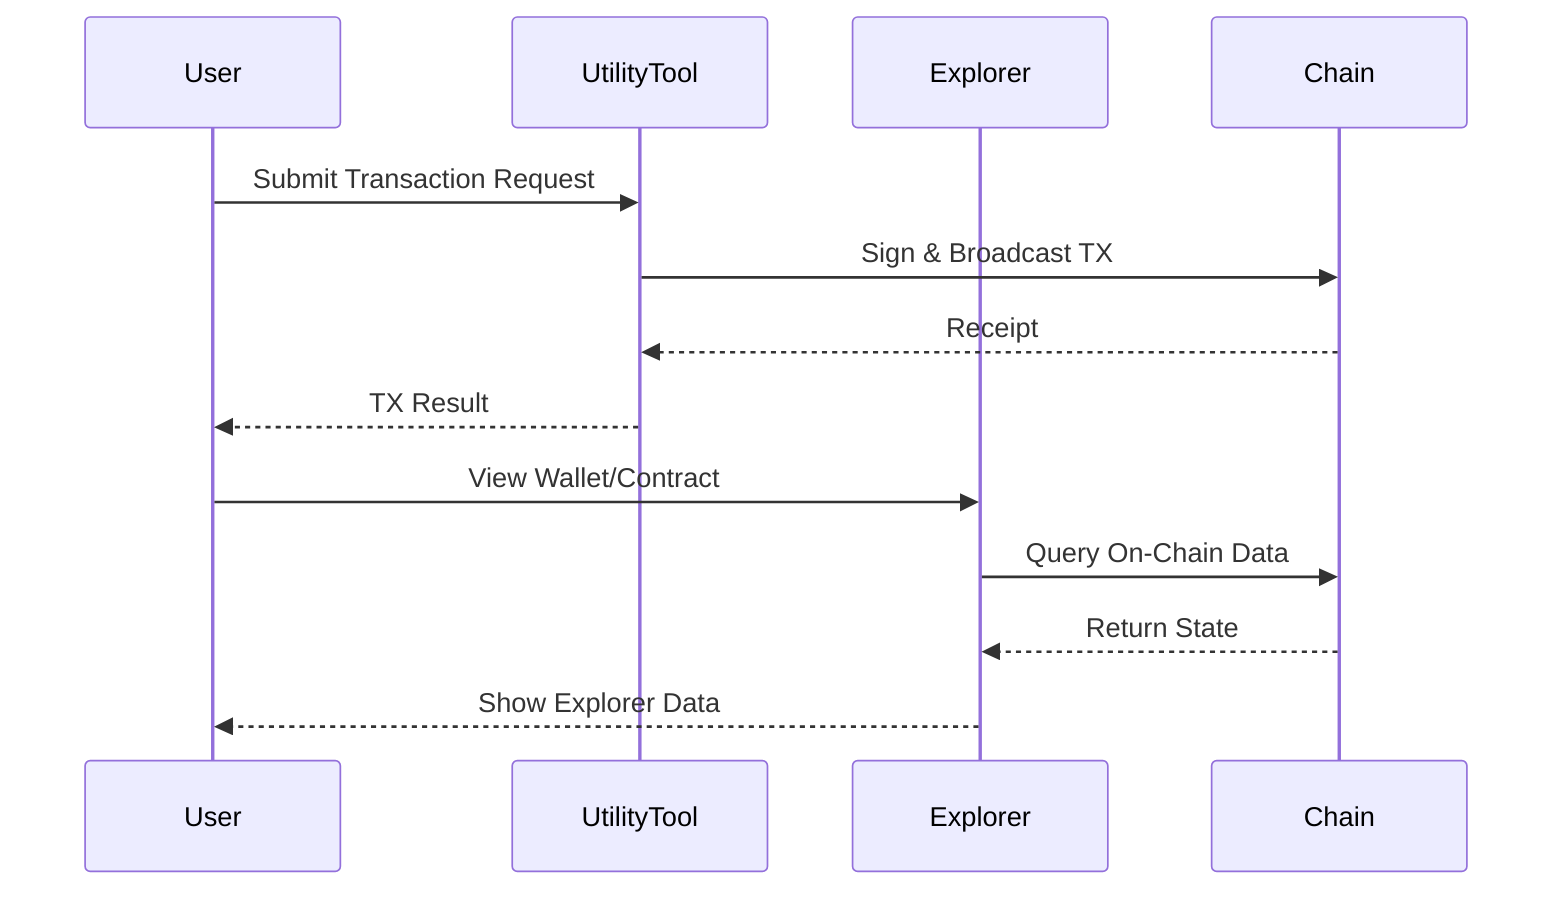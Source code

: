 sequenceDiagram
    participant User
    participant UtilityTool
    participant Explorer
    participant Chain

    User->>UtilityTool: Submit Transaction Request
    UtilityTool->>Chain: Sign & Broadcast TX
    Chain-->>UtilityTool: Receipt
    UtilityTool-->>User: TX Result

    User->>Explorer: View Wallet/Contract
    Explorer->>Chain: Query On-Chain Data
    Chain-->>Explorer: Return State
    Explorer-->>User: Show Explorer Data